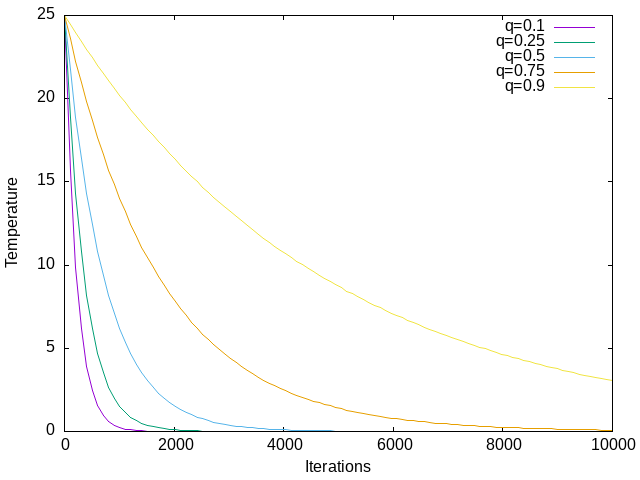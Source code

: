 
set term png
set output "temperature-drop.png"
set xlabel "Iterations" rotate parallel
set ylabel "Temperature" rotate parallel
L=500
t=25
plot [0:10000] t*(0.1)**(x/L) t 'q=0.1',\
t*(0.25)**(x/L) t 'q=0.25',\
t*(0.5)**(x/L) t 'q=0.5',\
t*(0.75)**(x/L) t 'q=0.75',\
t*(0.9)**(x/L) t 'q=0.9'
